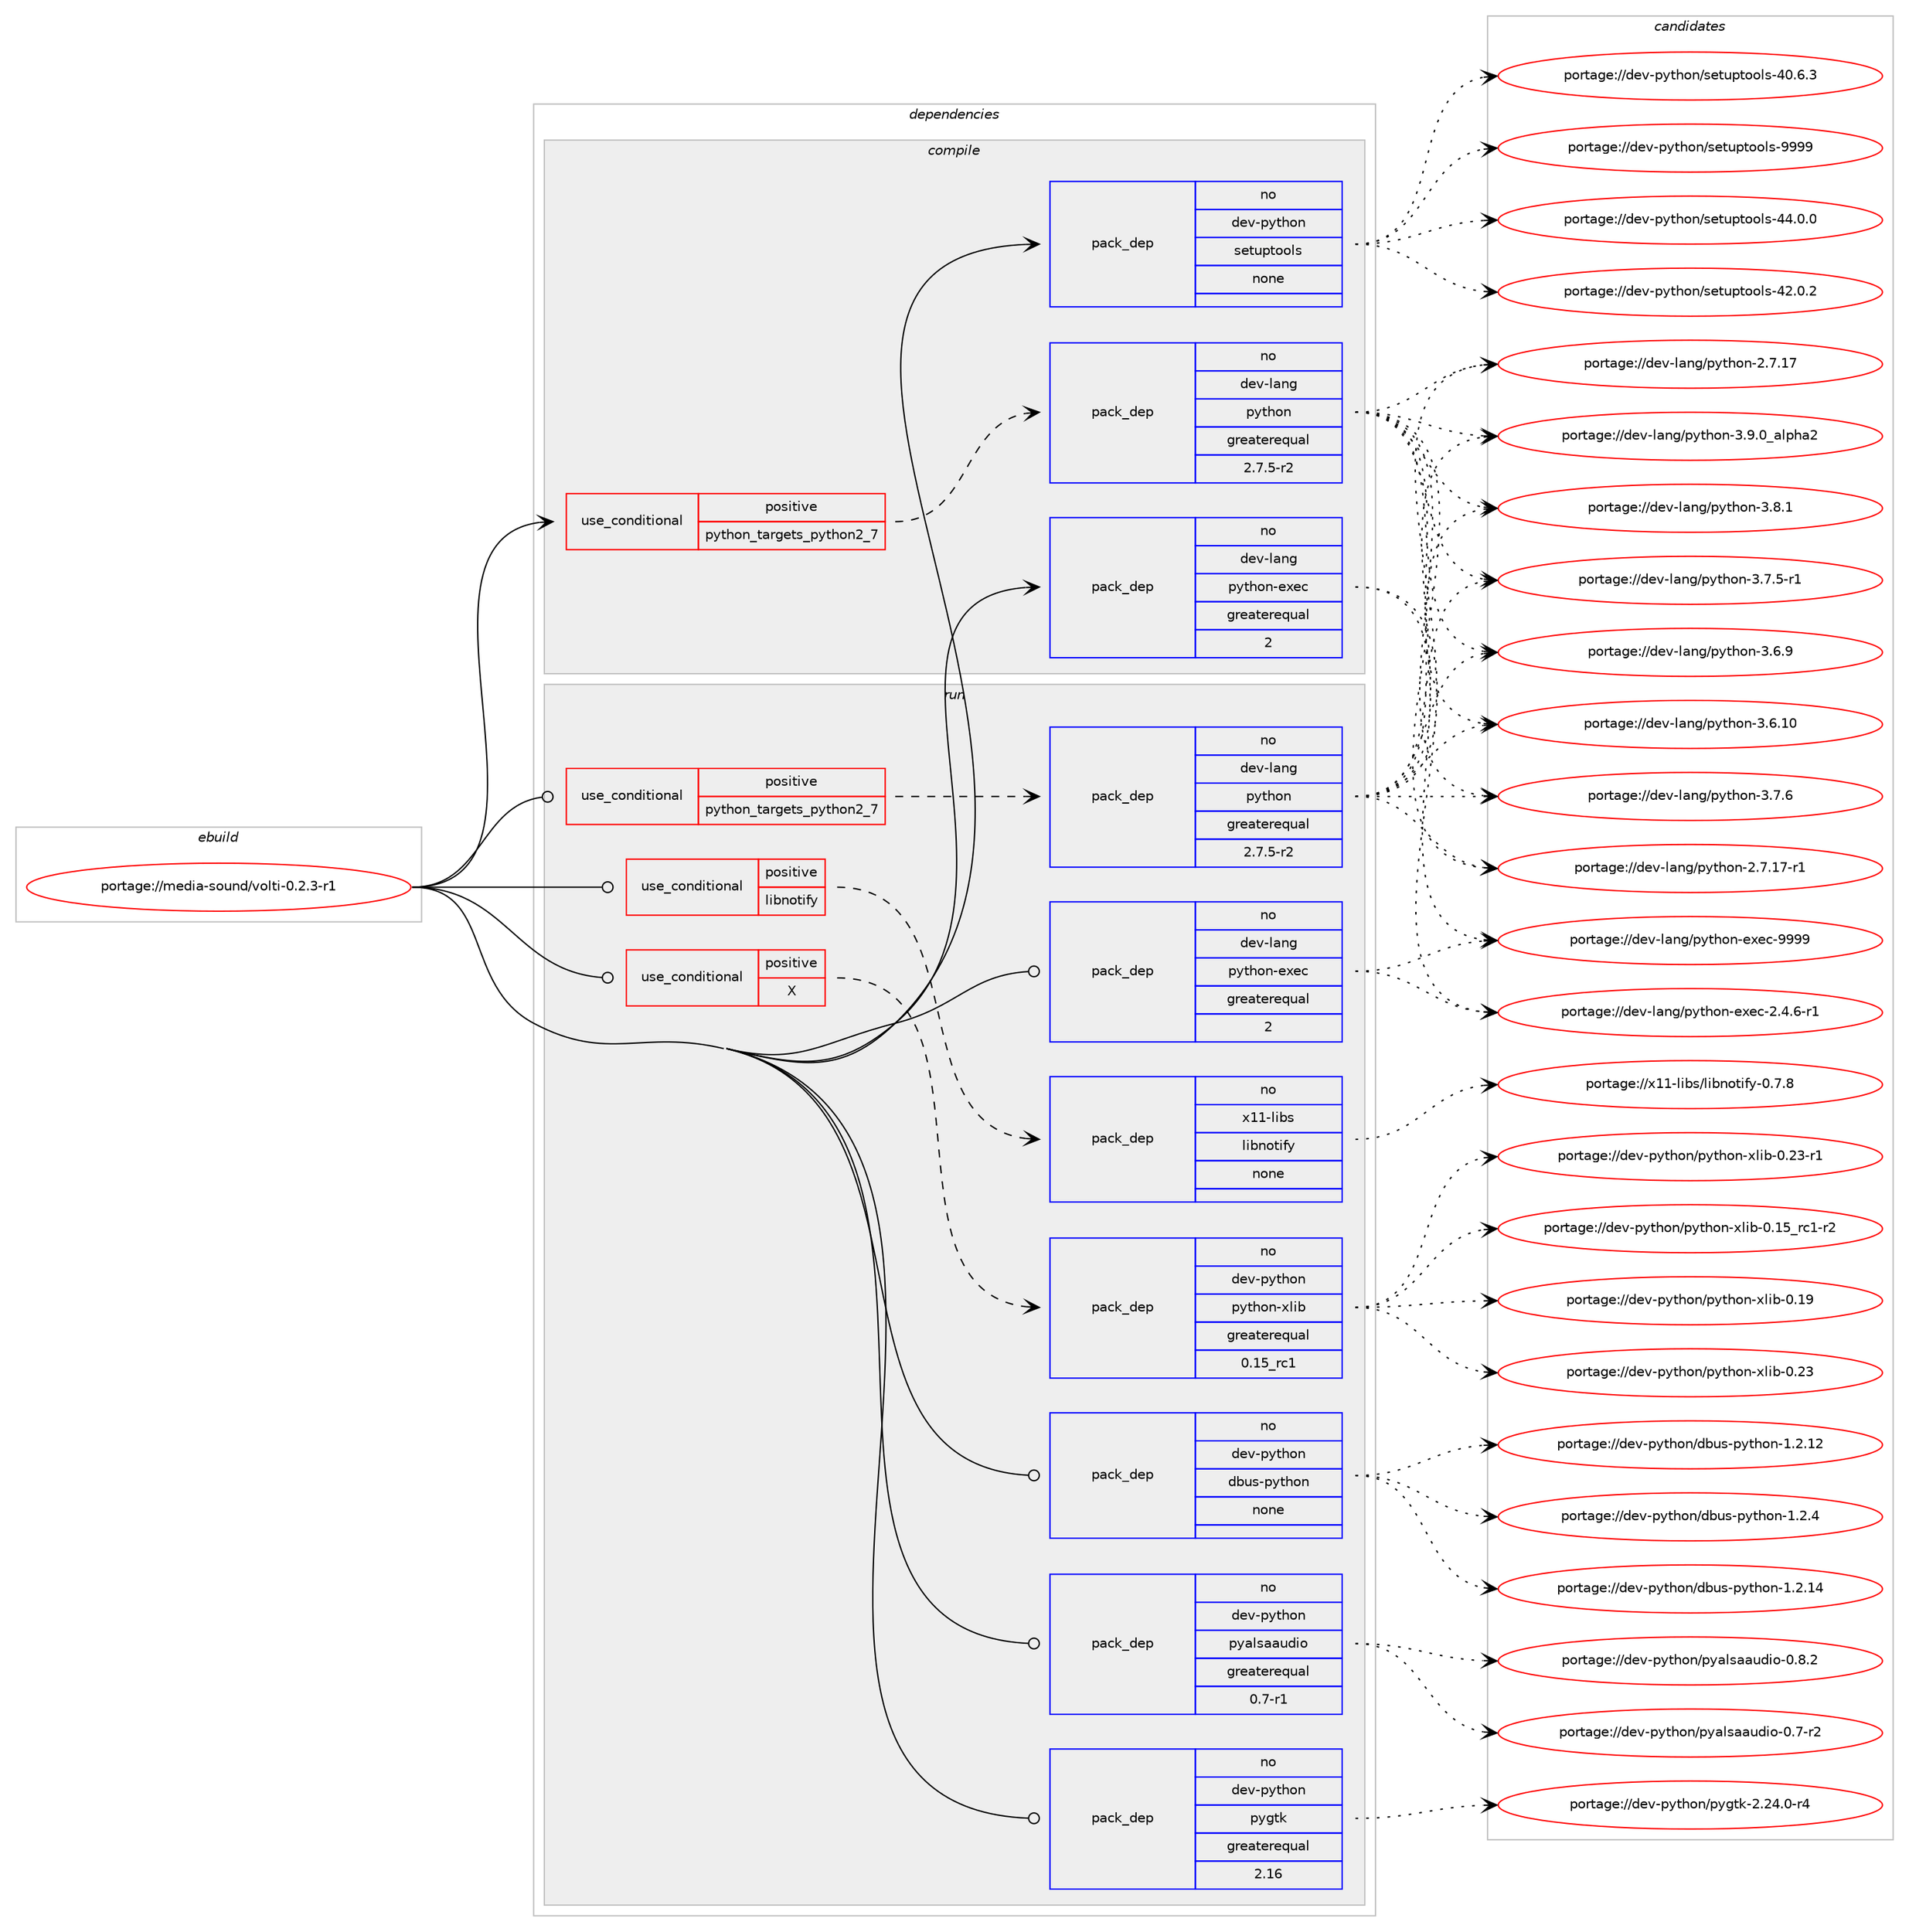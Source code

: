 digraph prolog {

# *************
# Graph options
# *************

newrank=true;
concentrate=true;
compound=true;
graph [rankdir=LR,fontname=Helvetica,fontsize=10,ranksep=1.5];#, ranksep=2.5, nodesep=0.2];
edge  [arrowhead=vee];
node  [fontname=Helvetica,fontsize=10];

# **********
# The ebuild
# **********

subgraph cluster_leftcol {
color=gray;
rank=same;
label=<<i>ebuild</i>>;
id [label="portage://media-sound/volti-0.2.3-r1", color=red, width=4, href="../media-sound/volti-0.2.3-r1.svg"];
}

# ****************
# The dependencies
# ****************

subgraph cluster_midcol {
color=gray;
label=<<i>dependencies</i>>;
subgraph cluster_compile {
fillcolor="#eeeeee";
style=filled;
label=<<i>compile</i>>;
subgraph cond41500 {
dependency184241 [label=<<TABLE BORDER="0" CELLBORDER="1" CELLSPACING="0" CELLPADDING="4"><TR><TD ROWSPAN="3" CELLPADDING="10">use_conditional</TD></TR><TR><TD>positive</TD></TR><TR><TD>python_targets_python2_7</TD></TR></TABLE>>, shape=none, color=red];
subgraph pack139871 {
dependency184242 [label=<<TABLE BORDER="0" CELLBORDER="1" CELLSPACING="0" CELLPADDING="4" WIDTH="220"><TR><TD ROWSPAN="6" CELLPADDING="30">pack_dep</TD></TR><TR><TD WIDTH="110">no</TD></TR><TR><TD>dev-lang</TD></TR><TR><TD>python</TD></TR><TR><TD>greaterequal</TD></TR><TR><TD>2.7.5-r2</TD></TR></TABLE>>, shape=none, color=blue];
}
dependency184241:e -> dependency184242:w [weight=20,style="dashed",arrowhead="vee"];
}
id:e -> dependency184241:w [weight=20,style="solid",arrowhead="vee"];
subgraph pack139872 {
dependency184243 [label=<<TABLE BORDER="0" CELLBORDER="1" CELLSPACING="0" CELLPADDING="4" WIDTH="220"><TR><TD ROWSPAN="6" CELLPADDING="30">pack_dep</TD></TR><TR><TD WIDTH="110">no</TD></TR><TR><TD>dev-lang</TD></TR><TR><TD>python-exec</TD></TR><TR><TD>greaterequal</TD></TR><TR><TD>2</TD></TR></TABLE>>, shape=none, color=blue];
}
id:e -> dependency184243:w [weight=20,style="solid",arrowhead="vee"];
subgraph pack139873 {
dependency184244 [label=<<TABLE BORDER="0" CELLBORDER="1" CELLSPACING="0" CELLPADDING="4" WIDTH="220"><TR><TD ROWSPAN="6" CELLPADDING="30">pack_dep</TD></TR><TR><TD WIDTH="110">no</TD></TR><TR><TD>dev-python</TD></TR><TR><TD>setuptools</TD></TR><TR><TD>none</TD></TR><TR><TD></TD></TR></TABLE>>, shape=none, color=blue];
}
id:e -> dependency184244:w [weight=20,style="solid",arrowhead="vee"];
}
subgraph cluster_compileandrun {
fillcolor="#eeeeee";
style=filled;
label=<<i>compile and run</i>>;
}
subgraph cluster_run {
fillcolor="#eeeeee";
style=filled;
label=<<i>run</i>>;
subgraph cond41501 {
dependency184245 [label=<<TABLE BORDER="0" CELLBORDER="1" CELLSPACING="0" CELLPADDING="4"><TR><TD ROWSPAN="3" CELLPADDING="10">use_conditional</TD></TR><TR><TD>positive</TD></TR><TR><TD>X</TD></TR></TABLE>>, shape=none, color=red];
subgraph pack139874 {
dependency184246 [label=<<TABLE BORDER="0" CELLBORDER="1" CELLSPACING="0" CELLPADDING="4" WIDTH="220"><TR><TD ROWSPAN="6" CELLPADDING="30">pack_dep</TD></TR><TR><TD WIDTH="110">no</TD></TR><TR><TD>dev-python</TD></TR><TR><TD>python-xlib</TD></TR><TR><TD>greaterequal</TD></TR><TR><TD>0.15_rc1</TD></TR></TABLE>>, shape=none, color=blue];
}
dependency184245:e -> dependency184246:w [weight=20,style="dashed",arrowhead="vee"];
}
id:e -> dependency184245:w [weight=20,style="solid",arrowhead="odot"];
subgraph cond41502 {
dependency184247 [label=<<TABLE BORDER="0" CELLBORDER="1" CELLSPACING="0" CELLPADDING="4"><TR><TD ROWSPAN="3" CELLPADDING="10">use_conditional</TD></TR><TR><TD>positive</TD></TR><TR><TD>libnotify</TD></TR></TABLE>>, shape=none, color=red];
subgraph pack139875 {
dependency184248 [label=<<TABLE BORDER="0" CELLBORDER="1" CELLSPACING="0" CELLPADDING="4" WIDTH="220"><TR><TD ROWSPAN="6" CELLPADDING="30">pack_dep</TD></TR><TR><TD WIDTH="110">no</TD></TR><TR><TD>x11-libs</TD></TR><TR><TD>libnotify</TD></TR><TR><TD>none</TD></TR><TR><TD></TD></TR></TABLE>>, shape=none, color=blue];
}
dependency184247:e -> dependency184248:w [weight=20,style="dashed",arrowhead="vee"];
}
id:e -> dependency184247:w [weight=20,style="solid",arrowhead="odot"];
subgraph cond41503 {
dependency184249 [label=<<TABLE BORDER="0" CELLBORDER="1" CELLSPACING="0" CELLPADDING="4"><TR><TD ROWSPAN="3" CELLPADDING="10">use_conditional</TD></TR><TR><TD>positive</TD></TR><TR><TD>python_targets_python2_7</TD></TR></TABLE>>, shape=none, color=red];
subgraph pack139876 {
dependency184250 [label=<<TABLE BORDER="0" CELLBORDER="1" CELLSPACING="0" CELLPADDING="4" WIDTH="220"><TR><TD ROWSPAN="6" CELLPADDING="30">pack_dep</TD></TR><TR><TD WIDTH="110">no</TD></TR><TR><TD>dev-lang</TD></TR><TR><TD>python</TD></TR><TR><TD>greaterequal</TD></TR><TR><TD>2.7.5-r2</TD></TR></TABLE>>, shape=none, color=blue];
}
dependency184249:e -> dependency184250:w [weight=20,style="dashed",arrowhead="vee"];
}
id:e -> dependency184249:w [weight=20,style="solid",arrowhead="odot"];
subgraph pack139877 {
dependency184251 [label=<<TABLE BORDER="0" CELLBORDER="1" CELLSPACING="0" CELLPADDING="4" WIDTH="220"><TR><TD ROWSPAN="6" CELLPADDING="30">pack_dep</TD></TR><TR><TD WIDTH="110">no</TD></TR><TR><TD>dev-lang</TD></TR><TR><TD>python-exec</TD></TR><TR><TD>greaterequal</TD></TR><TR><TD>2</TD></TR></TABLE>>, shape=none, color=blue];
}
id:e -> dependency184251:w [weight=20,style="solid",arrowhead="odot"];
subgraph pack139878 {
dependency184252 [label=<<TABLE BORDER="0" CELLBORDER="1" CELLSPACING="0" CELLPADDING="4" WIDTH="220"><TR><TD ROWSPAN="6" CELLPADDING="30">pack_dep</TD></TR><TR><TD WIDTH="110">no</TD></TR><TR><TD>dev-python</TD></TR><TR><TD>dbus-python</TD></TR><TR><TD>none</TD></TR><TR><TD></TD></TR></TABLE>>, shape=none, color=blue];
}
id:e -> dependency184252:w [weight=20,style="solid",arrowhead="odot"];
subgraph pack139879 {
dependency184253 [label=<<TABLE BORDER="0" CELLBORDER="1" CELLSPACING="0" CELLPADDING="4" WIDTH="220"><TR><TD ROWSPAN="6" CELLPADDING="30">pack_dep</TD></TR><TR><TD WIDTH="110">no</TD></TR><TR><TD>dev-python</TD></TR><TR><TD>pyalsaaudio</TD></TR><TR><TD>greaterequal</TD></TR><TR><TD>0.7-r1</TD></TR></TABLE>>, shape=none, color=blue];
}
id:e -> dependency184253:w [weight=20,style="solid",arrowhead="odot"];
subgraph pack139880 {
dependency184254 [label=<<TABLE BORDER="0" CELLBORDER="1" CELLSPACING="0" CELLPADDING="4" WIDTH="220"><TR><TD ROWSPAN="6" CELLPADDING="30">pack_dep</TD></TR><TR><TD WIDTH="110">no</TD></TR><TR><TD>dev-python</TD></TR><TR><TD>pygtk</TD></TR><TR><TD>greaterequal</TD></TR><TR><TD>2.16</TD></TR></TABLE>>, shape=none, color=blue];
}
id:e -> dependency184254:w [weight=20,style="solid",arrowhead="odot"];
}
}

# **************
# The candidates
# **************

subgraph cluster_choices {
rank=same;
color=gray;
label=<<i>candidates</i>>;

subgraph choice139871 {
color=black;
nodesep=1;
choice10010111845108971101034711212111610411111045514657464895971081121049750 [label="portage://dev-lang/python-3.9.0_alpha2", color=red, width=4,href="../dev-lang/python-3.9.0_alpha2.svg"];
choice100101118451089711010347112121116104111110455146564649 [label="portage://dev-lang/python-3.8.1", color=red, width=4,href="../dev-lang/python-3.8.1.svg"];
choice100101118451089711010347112121116104111110455146554654 [label="portage://dev-lang/python-3.7.6", color=red, width=4,href="../dev-lang/python-3.7.6.svg"];
choice1001011184510897110103471121211161041111104551465546534511449 [label="portage://dev-lang/python-3.7.5-r1", color=red, width=4,href="../dev-lang/python-3.7.5-r1.svg"];
choice100101118451089711010347112121116104111110455146544657 [label="portage://dev-lang/python-3.6.9", color=red, width=4,href="../dev-lang/python-3.6.9.svg"];
choice10010111845108971101034711212111610411111045514654464948 [label="portage://dev-lang/python-3.6.10", color=red, width=4,href="../dev-lang/python-3.6.10.svg"];
choice100101118451089711010347112121116104111110455046554649554511449 [label="portage://dev-lang/python-2.7.17-r1", color=red, width=4,href="../dev-lang/python-2.7.17-r1.svg"];
choice10010111845108971101034711212111610411111045504655464955 [label="portage://dev-lang/python-2.7.17", color=red, width=4,href="../dev-lang/python-2.7.17.svg"];
dependency184242:e -> choice10010111845108971101034711212111610411111045514657464895971081121049750:w [style=dotted,weight="100"];
dependency184242:e -> choice100101118451089711010347112121116104111110455146564649:w [style=dotted,weight="100"];
dependency184242:e -> choice100101118451089711010347112121116104111110455146554654:w [style=dotted,weight="100"];
dependency184242:e -> choice1001011184510897110103471121211161041111104551465546534511449:w [style=dotted,weight="100"];
dependency184242:e -> choice100101118451089711010347112121116104111110455146544657:w [style=dotted,weight="100"];
dependency184242:e -> choice10010111845108971101034711212111610411111045514654464948:w [style=dotted,weight="100"];
dependency184242:e -> choice100101118451089711010347112121116104111110455046554649554511449:w [style=dotted,weight="100"];
dependency184242:e -> choice10010111845108971101034711212111610411111045504655464955:w [style=dotted,weight="100"];
}
subgraph choice139872 {
color=black;
nodesep=1;
choice10010111845108971101034711212111610411111045101120101994557575757 [label="portage://dev-lang/python-exec-9999", color=red, width=4,href="../dev-lang/python-exec-9999.svg"];
choice10010111845108971101034711212111610411111045101120101994550465246544511449 [label="portage://dev-lang/python-exec-2.4.6-r1", color=red, width=4,href="../dev-lang/python-exec-2.4.6-r1.svg"];
dependency184243:e -> choice10010111845108971101034711212111610411111045101120101994557575757:w [style=dotted,weight="100"];
dependency184243:e -> choice10010111845108971101034711212111610411111045101120101994550465246544511449:w [style=dotted,weight="100"];
}
subgraph choice139873 {
color=black;
nodesep=1;
choice10010111845112121116104111110471151011161171121161111111081154557575757 [label="portage://dev-python/setuptools-9999", color=red, width=4,href="../dev-python/setuptools-9999.svg"];
choice100101118451121211161041111104711510111611711211611111110811545525246484648 [label="portage://dev-python/setuptools-44.0.0", color=red, width=4,href="../dev-python/setuptools-44.0.0.svg"];
choice100101118451121211161041111104711510111611711211611111110811545525046484650 [label="portage://dev-python/setuptools-42.0.2", color=red, width=4,href="../dev-python/setuptools-42.0.2.svg"];
choice100101118451121211161041111104711510111611711211611111110811545524846544651 [label="portage://dev-python/setuptools-40.6.3", color=red, width=4,href="../dev-python/setuptools-40.6.3.svg"];
dependency184244:e -> choice10010111845112121116104111110471151011161171121161111111081154557575757:w [style=dotted,weight="100"];
dependency184244:e -> choice100101118451121211161041111104711510111611711211611111110811545525246484648:w [style=dotted,weight="100"];
dependency184244:e -> choice100101118451121211161041111104711510111611711211611111110811545525046484650:w [style=dotted,weight="100"];
dependency184244:e -> choice100101118451121211161041111104711510111611711211611111110811545524846544651:w [style=dotted,weight="100"];
}
subgraph choice139874 {
color=black;
nodesep=1;
choice1001011184511212111610411111047112121116104111110451201081059845484650514511449 [label="portage://dev-python/python-xlib-0.23-r1", color=red, width=4,href="../dev-python/python-xlib-0.23-r1.svg"];
choice100101118451121211161041111104711212111610411111045120108105984548465051 [label="portage://dev-python/python-xlib-0.23", color=red, width=4,href="../dev-python/python-xlib-0.23.svg"];
choice100101118451121211161041111104711212111610411111045120108105984548464957 [label="portage://dev-python/python-xlib-0.19", color=red, width=4,href="../dev-python/python-xlib-0.19.svg"];
choice1001011184511212111610411111047112121116104111110451201081059845484649539511499494511450 [label="portage://dev-python/python-xlib-0.15_rc1-r2", color=red, width=4,href="../dev-python/python-xlib-0.15_rc1-r2.svg"];
dependency184246:e -> choice1001011184511212111610411111047112121116104111110451201081059845484650514511449:w [style=dotted,weight="100"];
dependency184246:e -> choice100101118451121211161041111104711212111610411111045120108105984548465051:w [style=dotted,weight="100"];
dependency184246:e -> choice100101118451121211161041111104711212111610411111045120108105984548464957:w [style=dotted,weight="100"];
dependency184246:e -> choice1001011184511212111610411111047112121116104111110451201081059845484649539511499494511450:w [style=dotted,weight="100"];
}
subgraph choice139875 {
color=black;
nodesep=1;
choice120494945108105981154710810598110111116105102121454846554656 [label="portage://x11-libs/libnotify-0.7.8", color=red, width=4,href="../x11-libs/libnotify-0.7.8.svg"];
dependency184248:e -> choice120494945108105981154710810598110111116105102121454846554656:w [style=dotted,weight="100"];
}
subgraph choice139876 {
color=black;
nodesep=1;
choice10010111845108971101034711212111610411111045514657464895971081121049750 [label="portage://dev-lang/python-3.9.0_alpha2", color=red, width=4,href="../dev-lang/python-3.9.0_alpha2.svg"];
choice100101118451089711010347112121116104111110455146564649 [label="portage://dev-lang/python-3.8.1", color=red, width=4,href="../dev-lang/python-3.8.1.svg"];
choice100101118451089711010347112121116104111110455146554654 [label="portage://dev-lang/python-3.7.6", color=red, width=4,href="../dev-lang/python-3.7.6.svg"];
choice1001011184510897110103471121211161041111104551465546534511449 [label="portage://dev-lang/python-3.7.5-r1", color=red, width=4,href="../dev-lang/python-3.7.5-r1.svg"];
choice100101118451089711010347112121116104111110455146544657 [label="portage://dev-lang/python-3.6.9", color=red, width=4,href="../dev-lang/python-3.6.9.svg"];
choice10010111845108971101034711212111610411111045514654464948 [label="portage://dev-lang/python-3.6.10", color=red, width=4,href="../dev-lang/python-3.6.10.svg"];
choice100101118451089711010347112121116104111110455046554649554511449 [label="portage://dev-lang/python-2.7.17-r1", color=red, width=4,href="../dev-lang/python-2.7.17-r1.svg"];
choice10010111845108971101034711212111610411111045504655464955 [label="portage://dev-lang/python-2.7.17", color=red, width=4,href="../dev-lang/python-2.7.17.svg"];
dependency184250:e -> choice10010111845108971101034711212111610411111045514657464895971081121049750:w [style=dotted,weight="100"];
dependency184250:e -> choice100101118451089711010347112121116104111110455146564649:w [style=dotted,weight="100"];
dependency184250:e -> choice100101118451089711010347112121116104111110455146554654:w [style=dotted,weight="100"];
dependency184250:e -> choice1001011184510897110103471121211161041111104551465546534511449:w [style=dotted,weight="100"];
dependency184250:e -> choice100101118451089711010347112121116104111110455146544657:w [style=dotted,weight="100"];
dependency184250:e -> choice10010111845108971101034711212111610411111045514654464948:w [style=dotted,weight="100"];
dependency184250:e -> choice100101118451089711010347112121116104111110455046554649554511449:w [style=dotted,weight="100"];
dependency184250:e -> choice10010111845108971101034711212111610411111045504655464955:w [style=dotted,weight="100"];
}
subgraph choice139877 {
color=black;
nodesep=1;
choice10010111845108971101034711212111610411111045101120101994557575757 [label="portage://dev-lang/python-exec-9999", color=red, width=4,href="../dev-lang/python-exec-9999.svg"];
choice10010111845108971101034711212111610411111045101120101994550465246544511449 [label="portage://dev-lang/python-exec-2.4.6-r1", color=red, width=4,href="../dev-lang/python-exec-2.4.6-r1.svg"];
dependency184251:e -> choice10010111845108971101034711212111610411111045101120101994557575757:w [style=dotted,weight="100"];
dependency184251:e -> choice10010111845108971101034711212111610411111045101120101994550465246544511449:w [style=dotted,weight="100"];
}
subgraph choice139878 {
color=black;
nodesep=1;
choice10010111845112121116104111110471009811711545112121116104111110454946504652 [label="portage://dev-python/dbus-python-1.2.4", color=red, width=4,href="../dev-python/dbus-python-1.2.4.svg"];
choice1001011184511212111610411111047100981171154511212111610411111045494650464952 [label="portage://dev-python/dbus-python-1.2.14", color=red, width=4,href="../dev-python/dbus-python-1.2.14.svg"];
choice1001011184511212111610411111047100981171154511212111610411111045494650464950 [label="portage://dev-python/dbus-python-1.2.12", color=red, width=4,href="../dev-python/dbus-python-1.2.12.svg"];
dependency184252:e -> choice10010111845112121116104111110471009811711545112121116104111110454946504652:w [style=dotted,weight="100"];
dependency184252:e -> choice1001011184511212111610411111047100981171154511212111610411111045494650464952:w [style=dotted,weight="100"];
dependency184252:e -> choice1001011184511212111610411111047100981171154511212111610411111045494650464950:w [style=dotted,weight="100"];
}
subgraph choice139879 {
color=black;
nodesep=1;
choice1001011184511212111610411111047112121971081159797117100105111454846564650 [label="portage://dev-python/pyalsaaudio-0.8.2", color=red, width=4,href="../dev-python/pyalsaaudio-0.8.2.svg"];
choice1001011184511212111610411111047112121971081159797117100105111454846554511450 [label="portage://dev-python/pyalsaaudio-0.7-r2", color=red, width=4,href="../dev-python/pyalsaaudio-0.7-r2.svg"];
dependency184253:e -> choice1001011184511212111610411111047112121971081159797117100105111454846564650:w [style=dotted,weight="100"];
dependency184253:e -> choice1001011184511212111610411111047112121971081159797117100105111454846554511450:w [style=dotted,weight="100"];
}
subgraph choice139880 {
color=black;
nodesep=1;
choice1001011184511212111610411111047112121103116107455046505246484511452 [label="portage://dev-python/pygtk-2.24.0-r4", color=red, width=4,href="../dev-python/pygtk-2.24.0-r4.svg"];
dependency184254:e -> choice1001011184511212111610411111047112121103116107455046505246484511452:w [style=dotted,weight="100"];
}
}

}
